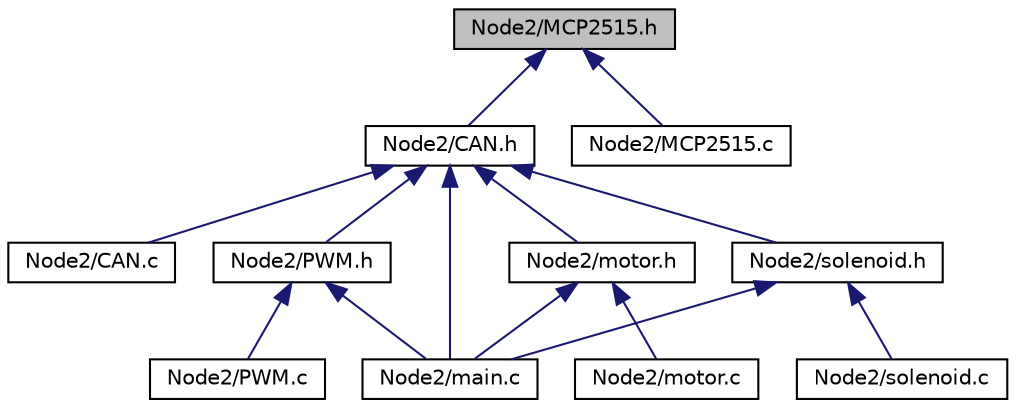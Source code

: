 digraph "Node2/MCP2515.h"
{
  edge [fontname="Helvetica",fontsize="10",labelfontname="Helvetica",labelfontsize="10"];
  node [fontname="Helvetica",fontsize="10",shape=record];
  Node1 [label="Node2/MCP2515.h",height=0.2,width=0.4,color="black", fillcolor="grey75", style="filled", fontcolor="black"];
  Node1 -> Node2 [dir="back",color="midnightblue",fontsize="10",style="solid"];
  Node2 [label="Node2/CAN.h",height=0.2,width=0.4,color="black", fillcolor="white", style="filled",URL="$_node2_2_c_a_n_8h.html"];
  Node2 -> Node3 [dir="back",color="midnightblue",fontsize="10",style="solid"];
  Node3 [label="Node2/CAN.c",height=0.2,width=0.4,color="black", fillcolor="white", style="filled",URL="$_node2_2_c_a_n_8c.html"];
  Node2 -> Node4 [dir="back",color="midnightblue",fontsize="10",style="solid"];
  Node4 [label="Node2/main.c",height=0.2,width=0.4,color="black", fillcolor="white", style="filled",URL="$_node2_2main_8c.html"];
  Node2 -> Node5 [dir="back",color="midnightblue",fontsize="10",style="solid"];
  Node5 [label="Node2/PWM.h",height=0.2,width=0.4,color="black", fillcolor="white", style="filled",URL="$_p_w_m_8h.html",tooltip="Header file for the PWM. "];
  Node5 -> Node4 [dir="back",color="midnightblue",fontsize="10",style="solid"];
  Node5 -> Node6 [dir="back",color="midnightblue",fontsize="10",style="solid"];
  Node6 [label="Node2/PWM.c",height=0.2,width=0.4,color="black", fillcolor="white", style="filled",URL="$_p_w_m_8c.html",tooltip="c-file for the PWM "];
  Node2 -> Node7 [dir="back",color="midnightblue",fontsize="10",style="solid"];
  Node7 [label="Node2/motor.h",height=0.2,width=0.4,color="black", fillcolor="white", style="filled",URL="$motor_8h.html",tooltip="Header-file for controlling the speed of the motor. "];
  Node7 -> Node4 [dir="back",color="midnightblue",fontsize="10",style="solid"];
  Node7 -> Node8 [dir="back",color="midnightblue",fontsize="10",style="solid"];
  Node8 [label="Node2/motor.c",height=0.2,width=0.4,color="black", fillcolor="white", style="filled",URL="$motor_8c.html",tooltip="c-file for controlling the speed of the motor "];
  Node2 -> Node9 [dir="back",color="midnightblue",fontsize="10",style="solid"];
  Node9 [label="Node2/solenoid.h",height=0.2,width=0.4,color="black", fillcolor="white", style="filled",URL="$solenoid_8h.html",tooltip="Header-file for controlling the solenoid. "];
  Node9 -> Node4 [dir="back",color="midnightblue",fontsize="10",style="solid"];
  Node9 -> Node10 [dir="back",color="midnightblue",fontsize="10",style="solid"];
  Node10 [label="Node2/solenoid.c",height=0.2,width=0.4,color="black", fillcolor="white", style="filled",URL="$solenoid_8c.html",tooltip="c-file for controlling the solenoid. "];
  Node1 -> Node11 [dir="back",color="midnightblue",fontsize="10",style="solid"];
  Node11 [label="Node2/MCP2515.c",height=0.2,width=0.4,color="black", fillcolor="white", style="filled",URL="$_node2_2_m_c_p2515_8c.html"];
}
